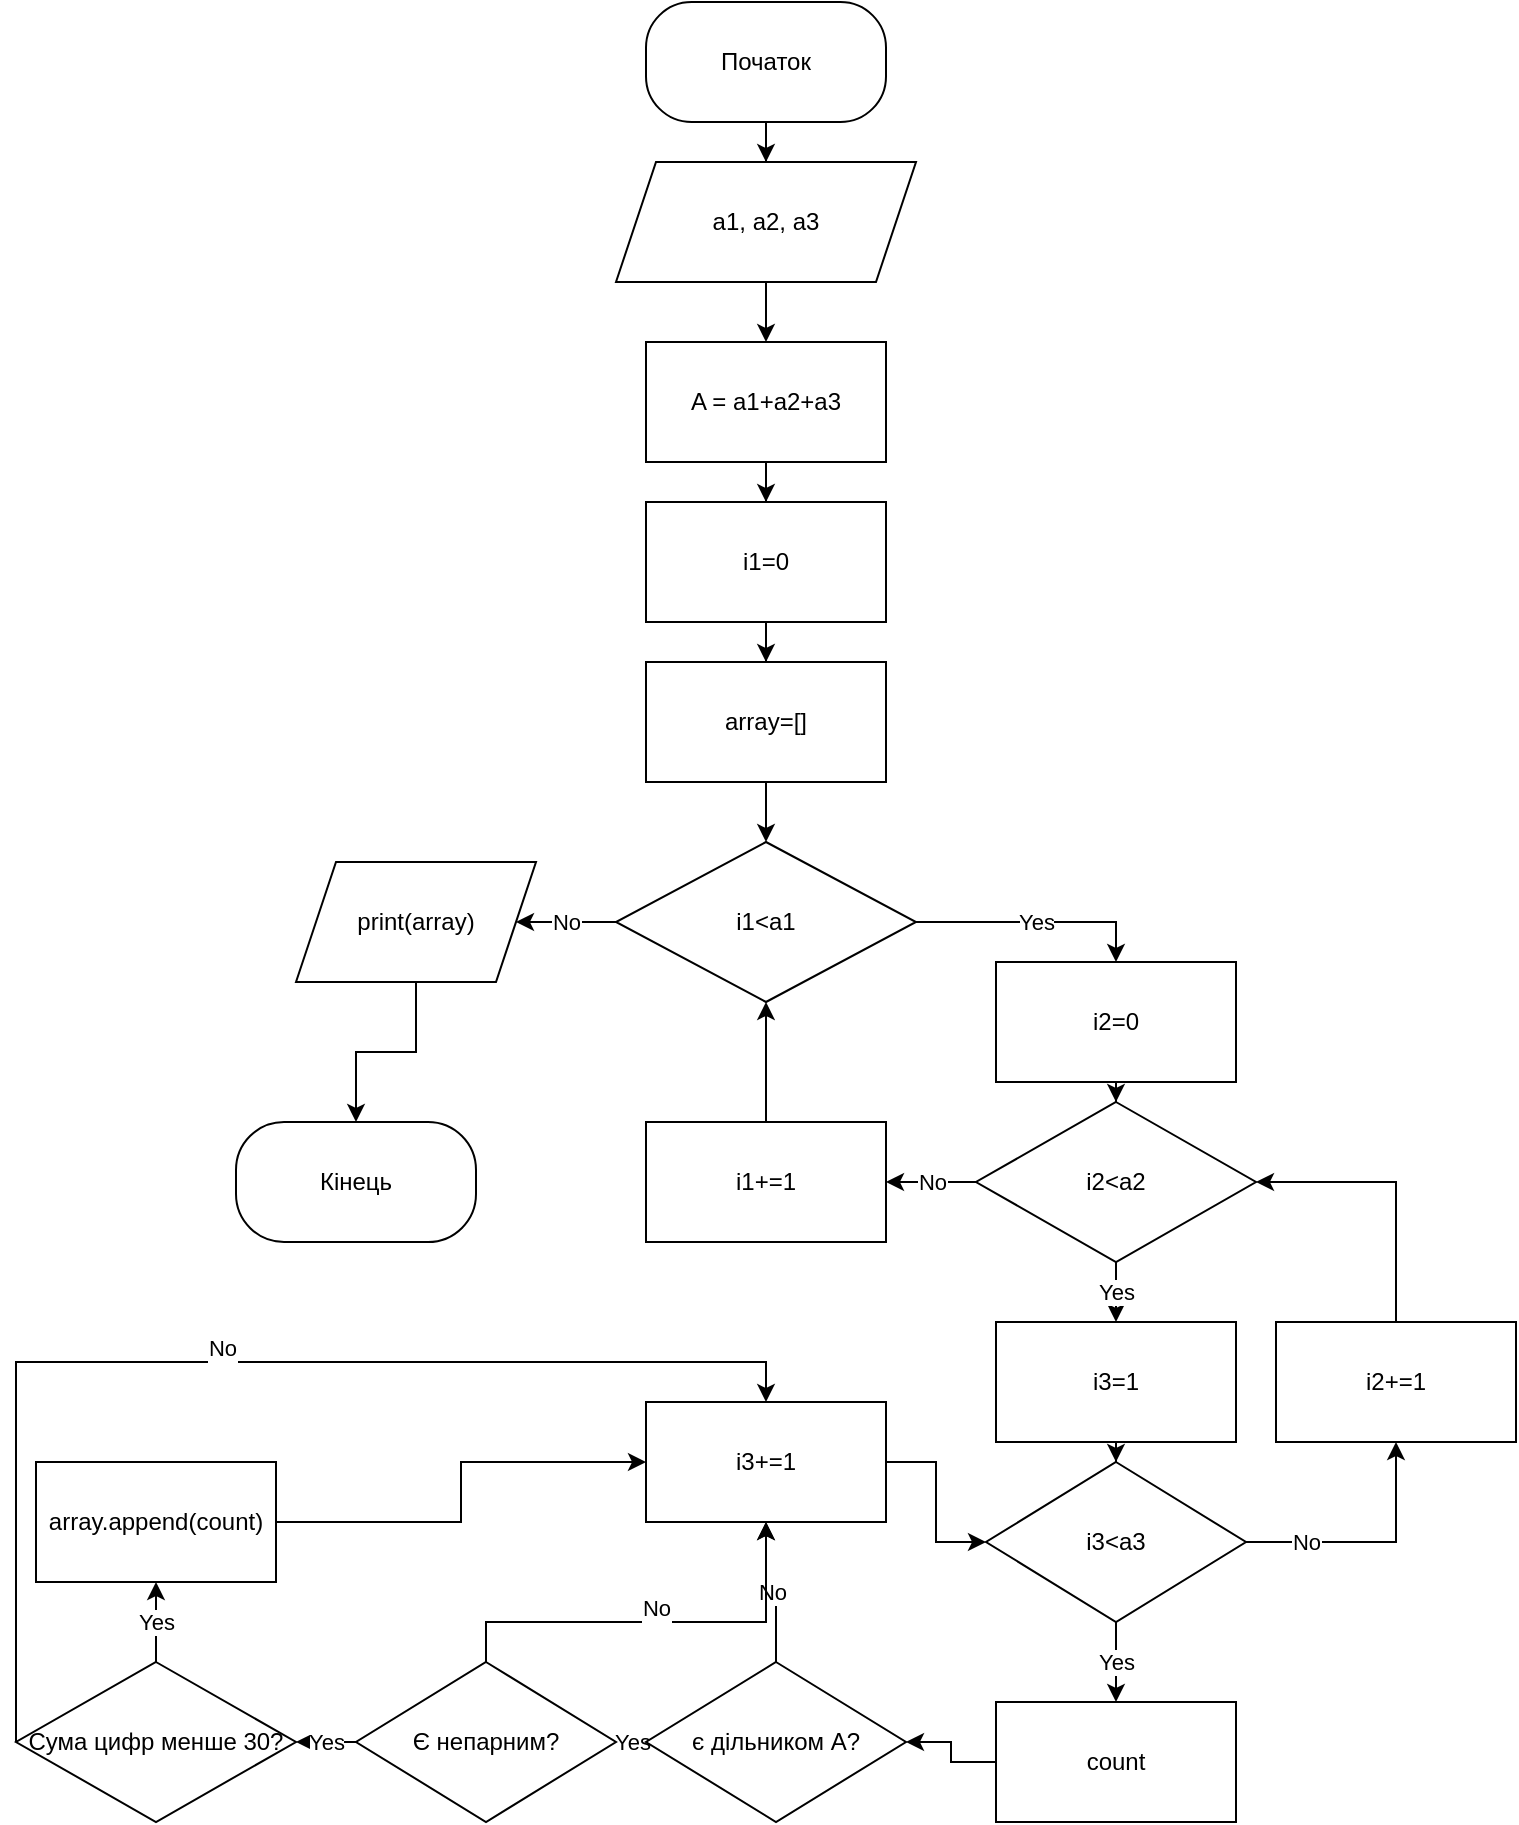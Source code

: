 <mxfile version="24.8.2">
  <diagram id="C5RBs43oDa-KdzZeNtuy" name="Page-1">
    <mxGraphModel dx="1936" dy="934" grid="1" gridSize="10" guides="1" tooltips="1" connect="1" arrows="1" fold="1" page="1" pageScale="1" pageWidth="827" pageHeight="1169" math="0" shadow="0">
      <root>
        <mxCell id="WIyWlLk6GJQsqaUBKTNV-0" />
        <mxCell id="WIyWlLk6GJQsqaUBKTNV-1" parent="WIyWlLk6GJQsqaUBKTNV-0" />
        <mxCell id="zfwxgfRy7asMdFRmIr6Z-0" style="edgeStyle=orthogonalEdgeStyle;rounded=0;orthogonalLoop=1;jettySize=auto;html=1;entryX=0.5;entryY=0;entryDx=0;entryDy=0;" edge="1" parent="WIyWlLk6GJQsqaUBKTNV-1" source="waiY0RKv8Eu2LXPm9uWd-0" target="waiY0RKv8Eu2LXPm9uWd-2">
          <mxGeometry relative="1" as="geometry" />
        </mxCell>
        <mxCell id="waiY0RKv8Eu2LXPm9uWd-0" value="Початок" style="rounded=1;whiteSpace=wrap;html=1;arcSize=38;" parent="WIyWlLk6GJQsqaUBKTNV-1" vertex="1">
          <mxGeometry x="325" y="10" width="120" height="60" as="geometry" />
        </mxCell>
        <mxCell id="zfwxgfRy7asMdFRmIr6Z-2" style="edgeStyle=orthogonalEdgeStyle;rounded=0;orthogonalLoop=1;jettySize=auto;html=1;entryX=0.5;entryY=0;entryDx=0;entryDy=0;" edge="1" parent="WIyWlLk6GJQsqaUBKTNV-1" source="waiY0RKv8Eu2LXPm9uWd-2" target="waiY0RKv8Eu2LXPm9uWd-3">
          <mxGeometry relative="1" as="geometry" />
        </mxCell>
        <mxCell id="waiY0RKv8Eu2LXPm9uWd-2" value="a1, a2, a3" style="shape=parallelogram;perimeter=parallelogramPerimeter;whiteSpace=wrap;html=1;fixedSize=1;" parent="WIyWlLk6GJQsqaUBKTNV-1" vertex="1">
          <mxGeometry x="310" y="90" width="150" height="60" as="geometry" />
        </mxCell>
        <mxCell id="zfwxgfRy7asMdFRmIr6Z-3" style="edgeStyle=orthogonalEdgeStyle;rounded=0;orthogonalLoop=1;jettySize=auto;html=1;" edge="1" parent="WIyWlLk6GJQsqaUBKTNV-1" source="waiY0RKv8Eu2LXPm9uWd-3" target="waiY0RKv8Eu2LXPm9uWd-4">
          <mxGeometry relative="1" as="geometry" />
        </mxCell>
        <mxCell id="waiY0RKv8Eu2LXPm9uWd-3" value="A = a1+a2+a3" style="rounded=0;whiteSpace=wrap;html=1;" parent="WIyWlLk6GJQsqaUBKTNV-1" vertex="1">
          <mxGeometry x="325" y="180" width="120" height="60" as="geometry" />
        </mxCell>
        <mxCell id="zfwxgfRy7asMdFRmIr6Z-4" style="edgeStyle=orthogonalEdgeStyle;rounded=0;orthogonalLoop=1;jettySize=auto;html=1;" edge="1" parent="WIyWlLk6GJQsqaUBKTNV-1" source="waiY0RKv8Eu2LXPm9uWd-4" target="waiY0RKv8Eu2LXPm9uWd-7">
          <mxGeometry relative="1" as="geometry" />
        </mxCell>
        <mxCell id="waiY0RKv8Eu2LXPm9uWd-4" value="i1=0" style="rounded=0;whiteSpace=wrap;html=1;" parent="WIyWlLk6GJQsqaUBKTNV-1" vertex="1">
          <mxGeometry x="325" y="260" width="120" height="60" as="geometry" />
        </mxCell>
        <mxCell id="waiY0RKv8Eu2LXPm9uWd-8" value="Yes" style="edgeStyle=orthogonalEdgeStyle;rounded=0;orthogonalLoop=1;jettySize=auto;html=1;entryX=0.5;entryY=0;entryDx=0;entryDy=0;" parent="WIyWlLk6GJQsqaUBKTNV-1" source="waiY0RKv8Eu2LXPm9uWd-5" target="waiY0RKv8Eu2LXPm9uWd-9" edge="1">
          <mxGeometry relative="1" as="geometry">
            <mxPoint x="530" y="510" as="targetPoint" />
          </mxGeometry>
        </mxCell>
        <mxCell id="zfwxgfRy7asMdFRmIr6Z-46" value="No" style="edgeStyle=orthogonalEdgeStyle;rounded=0;orthogonalLoop=1;jettySize=auto;html=1;" edge="1" parent="WIyWlLk6GJQsqaUBKTNV-1" source="waiY0RKv8Eu2LXPm9uWd-5" target="zfwxgfRy7asMdFRmIr6Z-47">
          <mxGeometry relative="1" as="geometry">
            <mxPoint x="230" y="470" as="targetPoint" />
          </mxGeometry>
        </mxCell>
        <mxCell id="waiY0RKv8Eu2LXPm9uWd-5" value="i1&amp;lt;a1" style="rhombus;whiteSpace=wrap;html=1;" parent="WIyWlLk6GJQsqaUBKTNV-1" vertex="1">
          <mxGeometry x="310" y="430" width="150" height="80" as="geometry" />
        </mxCell>
        <mxCell id="zfwxgfRy7asMdFRmIr6Z-5" style="edgeStyle=orthogonalEdgeStyle;rounded=0;orthogonalLoop=1;jettySize=auto;html=1;entryX=0.5;entryY=0;entryDx=0;entryDy=0;" edge="1" parent="WIyWlLk6GJQsqaUBKTNV-1" source="waiY0RKv8Eu2LXPm9uWd-7" target="waiY0RKv8Eu2LXPm9uWd-5">
          <mxGeometry relative="1" as="geometry" />
        </mxCell>
        <mxCell id="waiY0RKv8Eu2LXPm9uWd-7" value="array=[]" style="rounded=0;whiteSpace=wrap;html=1;" parent="WIyWlLk6GJQsqaUBKTNV-1" vertex="1">
          <mxGeometry x="325" y="340" width="120" height="60" as="geometry" />
        </mxCell>
        <mxCell id="waiY0RKv8Eu2LXPm9uWd-13" value="" style="edgeStyle=orthogonalEdgeStyle;rounded=0;orthogonalLoop=1;jettySize=auto;html=1;" parent="WIyWlLk6GJQsqaUBKTNV-1" source="waiY0RKv8Eu2LXPm9uWd-9" target="waiY0RKv8Eu2LXPm9uWd-12" edge="1">
          <mxGeometry relative="1" as="geometry" />
        </mxCell>
        <mxCell id="waiY0RKv8Eu2LXPm9uWd-9" value="i2=0" style="rounded=0;whiteSpace=wrap;html=1;" parent="WIyWlLk6GJQsqaUBKTNV-1" vertex="1">
          <mxGeometry x="500" y="490" width="120" height="60" as="geometry" />
        </mxCell>
        <mxCell id="waiY0RKv8Eu2LXPm9uWd-15" value="Yes" style="edgeStyle=orthogonalEdgeStyle;rounded=0;orthogonalLoop=1;jettySize=auto;html=1;entryX=0.5;entryY=0;entryDx=0;entryDy=0;" parent="WIyWlLk6GJQsqaUBKTNV-1" source="waiY0RKv8Eu2LXPm9uWd-12" target="waiY0RKv8Eu2LXPm9uWd-14" edge="1">
          <mxGeometry relative="1" as="geometry" />
        </mxCell>
        <mxCell id="zfwxgfRy7asMdFRmIr6Z-44" value="No" style="edgeStyle=orthogonalEdgeStyle;rounded=0;orthogonalLoop=1;jettySize=auto;html=1;entryX=1;entryY=0.5;entryDx=0;entryDy=0;" edge="1" parent="WIyWlLk6GJQsqaUBKTNV-1" source="waiY0RKv8Eu2LXPm9uWd-12" target="zfwxgfRy7asMdFRmIr6Z-22">
          <mxGeometry relative="1" as="geometry">
            <mxPoint x="410" y="600" as="targetPoint" />
          </mxGeometry>
        </mxCell>
        <mxCell id="waiY0RKv8Eu2LXPm9uWd-12" value="i2&amp;lt;a2" style="rhombus;whiteSpace=wrap;html=1;rounded=0;" parent="WIyWlLk6GJQsqaUBKTNV-1" vertex="1">
          <mxGeometry x="490" y="560" width="140" height="80" as="geometry" />
        </mxCell>
        <mxCell id="waiY0RKv8Eu2LXPm9uWd-17" value="" style="edgeStyle=orthogonalEdgeStyle;rounded=0;orthogonalLoop=1;jettySize=auto;html=1;entryX=0.5;entryY=0;entryDx=0;entryDy=0;" parent="WIyWlLk6GJQsqaUBKTNV-1" source="waiY0RKv8Eu2LXPm9uWd-14" target="waiY0RKv8Eu2LXPm9uWd-16" edge="1">
          <mxGeometry relative="1" as="geometry" />
        </mxCell>
        <mxCell id="waiY0RKv8Eu2LXPm9uWd-14" value="i3=1" style="whiteSpace=wrap;html=1;rounded=0;" parent="WIyWlLk6GJQsqaUBKTNV-1" vertex="1">
          <mxGeometry x="500" y="670" width="120" height="60" as="geometry" />
        </mxCell>
        <mxCell id="waiY0RKv8Eu2LXPm9uWd-19" value="Yes" style="edgeStyle=orthogonalEdgeStyle;rounded=0;orthogonalLoop=1;jettySize=auto;html=1;" parent="WIyWlLk6GJQsqaUBKTNV-1" source="waiY0RKv8Eu2LXPm9uWd-16" target="waiY0RKv8Eu2LXPm9uWd-18" edge="1">
          <mxGeometry relative="1" as="geometry" />
        </mxCell>
        <mxCell id="zfwxgfRy7asMdFRmIr6Z-29" value="No" style="edgeStyle=orthogonalEdgeStyle;rounded=0;orthogonalLoop=1;jettySize=auto;html=1;entryX=0.5;entryY=1;entryDx=0;entryDy=0;" edge="1" parent="WIyWlLk6GJQsqaUBKTNV-1" source="waiY0RKv8Eu2LXPm9uWd-16" target="zfwxgfRy7asMdFRmIr6Z-21">
          <mxGeometry x="-0.517" relative="1" as="geometry">
            <Array as="points">
              <mxPoint x="700" y="780" />
            </Array>
            <mxPoint as="offset" />
          </mxGeometry>
        </mxCell>
        <mxCell id="waiY0RKv8Eu2LXPm9uWd-16" value="i3&amp;lt;a3" style="rhombus;whiteSpace=wrap;html=1;rounded=0;" parent="WIyWlLk6GJQsqaUBKTNV-1" vertex="1">
          <mxGeometry x="495" y="740" width="130" height="80" as="geometry" />
        </mxCell>
        <mxCell id="zfwxgfRy7asMdFRmIr6Z-7" value="" style="edgeStyle=orthogonalEdgeStyle;rounded=0;orthogonalLoop=1;jettySize=auto;html=1;" edge="1" parent="WIyWlLk6GJQsqaUBKTNV-1" source="waiY0RKv8Eu2LXPm9uWd-18" target="zfwxgfRy7asMdFRmIr6Z-6">
          <mxGeometry relative="1" as="geometry" />
        </mxCell>
        <mxCell id="waiY0RKv8Eu2LXPm9uWd-18" value="count" style="whiteSpace=wrap;html=1;rounded=0;" parent="WIyWlLk6GJQsqaUBKTNV-1" vertex="1">
          <mxGeometry x="500" y="860" width="120" height="60" as="geometry" />
        </mxCell>
        <mxCell id="zfwxgfRy7asMdFRmIr6Z-9" value="Yes" style="edgeStyle=orthogonalEdgeStyle;rounded=0;orthogonalLoop=1;jettySize=auto;html=1;" edge="1" parent="WIyWlLk6GJQsqaUBKTNV-1" source="zfwxgfRy7asMdFRmIr6Z-6" target="zfwxgfRy7asMdFRmIr6Z-8">
          <mxGeometry relative="1" as="geometry" />
        </mxCell>
        <mxCell id="zfwxgfRy7asMdFRmIr6Z-26" value="No" style="edgeStyle=orthogonalEdgeStyle;rounded=0;orthogonalLoop=1;jettySize=auto;html=1;entryX=0.5;entryY=1;entryDx=0;entryDy=0;" edge="1" parent="WIyWlLk6GJQsqaUBKTNV-1" source="zfwxgfRy7asMdFRmIr6Z-6" target="zfwxgfRy7asMdFRmIr6Z-20">
          <mxGeometry relative="1" as="geometry">
            <Array as="points">
              <mxPoint x="390" y="805" />
              <mxPoint x="385" y="805" />
            </Array>
          </mxGeometry>
        </mxCell>
        <mxCell id="zfwxgfRy7asMdFRmIr6Z-6" value="є дільником А?" style="rhombus;whiteSpace=wrap;html=1;rounded=0;" vertex="1" parent="WIyWlLk6GJQsqaUBKTNV-1">
          <mxGeometry x="325" y="840" width="130" height="80" as="geometry" />
        </mxCell>
        <mxCell id="zfwxgfRy7asMdFRmIr6Z-11" value="Yes" style="edgeStyle=orthogonalEdgeStyle;rounded=0;orthogonalLoop=1;jettySize=auto;html=1;" edge="1" parent="WIyWlLk6GJQsqaUBKTNV-1" source="zfwxgfRy7asMdFRmIr6Z-8" target="zfwxgfRy7asMdFRmIr6Z-10">
          <mxGeometry relative="1" as="geometry" />
        </mxCell>
        <mxCell id="zfwxgfRy7asMdFRmIr6Z-25" value="&#xa;&lt;span style=&quot;color: rgb(0, 0, 0); font-family: Helvetica; font-size: 11px; font-style: normal; font-variant-ligatures: normal; font-variant-caps: normal; font-weight: 400; letter-spacing: normal; orphans: 2; text-align: center; text-indent: 0px; text-transform: none; widows: 2; word-spacing: 0px; -webkit-text-stroke-width: 0px; white-space: nowrap; background-color: rgb(255, 255, 255); text-decoration-thickness: initial; text-decoration-style: initial; text-decoration-color: initial; display: inline !important; float: none;&quot;&gt;No&lt;/span&gt;&#xa;&#xa;" style="edgeStyle=orthogonalEdgeStyle;rounded=0;orthogonalLoop=1;jettySize=auto;html=1;entryX=0.5;entryY=1;entryDx=0;entryDy=0;" edge="1" parent="WIyWlLk6GJQsqaUBKTNV-1" source="zfwxgfRy7asMdFRmIr6Z-8" target="zfwxgfRy7asMdFRmIr6Z-20">
          <mxGeometry relative="1" as="geometry">
            <Array as="points">
              <mxPoint x="245" y="820" />
              <mxPoint x="385" y="820" />
            </Array>
          </mxGeometry>
        </mxCell>
        <mxCell id="zfwxgfRy7asMdFRmIr6Z-8" value="Є непарним?" style="rhombus;whiteSpace=wrap;html=1;rounded=0;" vertex="1" parent="WIyWlLk6GJQsqaUBKTNV-1">
          <mxGeometry x="180" y="840" width="130" height="80" as="geometry" />
        </mxCell>
        <mxCell id="zfwxgfRy7asMdFRmIr6Z-13" value="Yes" style="edgeStyle=orthogonalEdgeStyle;rounded=0;orthogonalLoop=1;jettySize=auto;html=1;" edge="1" parent="WIyWlLk6GJQsqaUBKTNV-1" source="zfwxgfRy7asMdFRmIr6Z-10" target="zfwxgfRy7asMdFRmIr6Z-12">
          <mxGeometry relative="1" as="geometry" />
        </mxCell>
        <mxCell id="zfwxgfRy7asMdFRmIr6Z-24" value="&#xa;&lt;span style=&quot;color: rgb(0, 0, 0); font-family: Helvetica; font-size: 11px; font-style: normal; font-variant-ligatures: normal; font-variant-caps: normal; font-weight: 400; letter-spacing: normal; orphans: 2; text-align: center; text-indent: 0px; text-transform: none; widows: 2; word-spacing: 0px; -webkit-text-stroke-width: 0px; white-space: nowrap; background-color: rgb(255, 255, 255); text-decoration-thickness: initial; text-decoration-style: initial; text-decoration-color: initial; display: inline !important; float: none;&quot;&gt;No&lt;/span&gt;&#xa;&#xa;" style="edgeStyle=orthogonalEdgeStyle;rounded=0;orthogonalLoop=1;jettySize=auto;html=1;entryX=0.5;entryY=0;entryDx=0;entryDy=0;" edge="1" parent="WIyWlLk6GJQsqaUBKTNV-1" source="zfwxgfRy7asMdFRmIr6Z-10" target="zfwxgfRy7asMdFRmIr6Z-20">
          <mxGeometry relative="1" as="geometry">
            <Array as="points">
              <mxPoint x="10" y="690" />
              <mxPoint x="385" y="690" />
            </Array>
          </mxGeometry>
        </mxCell>
        <mxCell id="zfwxgfRy7asMdFRmIr6Z-10" value="Сума цифр менше 30?" style="rhombus;whiteSpace=wrap;html=1;rounded=0;" vertex="1" parent="WIyWlLk6GJQsqaUBKTNV-1">
          <mxGeometry x="10" y="840" width="140" height="80" as="geometry" />
        </mxCell>
        <mxCell id="zfwxgfRy7asMdFRmIr6Z-27" style="edgeStyle=orthogonalEdgeStyle;rounded=0;orthogonalLoop=1;jettySize=auto;html=1;entryX=0;entryY=0.5;entryDx=0;entryDy=0;" edge="1" parent="WIyWlLk6GJQsqaUBKTNV-1" source="zfwxgfRy7asMdFRmIr6Z-12" target="zfwxgfRy7asMdFRmIr6Z-20">
          <mxGeometry relative="1" as="geometry" />
        </mxCell>
        <mxCell id="zfwxgfRy7asMdFRmIr6Z-12" value="array.append(count)" style="whiteSpace=wrap;html=1;rounded=0;" vertex="1" parent="WIyWlLk6GJQsqaUBKTNV-1">
          <mxGeometry x="20" y="740" width="120" height="60" as="geometry" />
        </mxCell>
        <mxCell id="zfwxgfRy7asMdFRmIr6Z-28" style="edgeStyle=orthogonalEdgeStyle;rounded=0;orthogonalLoop=1;jettySize=auto;html=1;entryX=0;entryY=0.5;entryDx=0;entryDy=0;" edge="1" parent="WIyWlLk6GJQsqaUBKTNV-1" source="zfwxgfRy7asMdFRmIr6Z-20" target="waiY0RKv8Eu2LXPm9uWd-16">
          <mxGeometry relative="1" as="geometry" />
        </mxCell>
        <mxCell id="zfwxgfRy7asMdFRmIr6Z-20" value="i3+=1" style="rounded=0;whiteSpace=wrap;html=1;" vertex="1" parent="WIyWlLk6GJQsqaUBKTNV-1">
          <mxGeometry x="325" y="710" width="120" height="60" as="geometry" />
        </mxCell>
        <mxCell id="zfwxgfRy7asMdFRmIr6Z-43" style="edgeStyle=orthogonalEdgeStyle;rounded=0;orthogonalLoop=1;jettySize=auto;html=1;entryX=1;entryY=0.5;entryDx=0;entryDy=0;" edge="1" parent="WIyWlLk6GJQsqaUBKTNV-1" source="zfwxgfRy7asMdFRmIr6Z-21" target="waiY0RKv8Eu2LXPm9uWd-12">
          <mxGeometry relative="1" as="geometry">
            <Array as="points">
              <mxPoint x="700" y="600" />
            </Array>
          </mxGeometry>
        </mxCell>
        <mxCell id="zfwxgfRy7asMdFRmIr6Z-21" value="i2+=1" style="rounded=0;whiteSpace=wrap;html=1;" vertex="1" parent="WIyWlLk6GJQsqaUBKTNV-1">
          <mxGeometry x="640" y="670" width="120" height="60" as="geometry" />
        </mxCell>
        <mxCell id="zfwxgfRy7asMdFRmIr6Z-45" style="edgeStyle=orthogonalEdgeStyle;rounded=0;orthogonalLoop=1;jettySize=auto;html=1;entryX=0.5;entryY=1;entryDx=0;entryDy=0;" edge="1" parent="WIyWlLk6GJQsqaUBKTNV-1" source="zfwxgfRy7asMdFRmIr6Z-22" target="waiY0RKv8Eu2LXPm9uWd-5">
          <mxGeometry relative="1" as="geometry" />
        </mxCell>
        <mxCell id="zfwxgfRy7asMdFRmIr6Z-22" value="i1+=1" style="rounded=0;whiteSpace=wrap;html=1;" vertex="1" parent="WIyWlLk6GJQsqaUBKTNV-1">
          <mxGeometry x="325" y="570" width="120" height="60" as="geometry" />
        </mxCell>
        <mxCell id="zfwxgfRy7asMdFRmIr6Z-49" value="" style="edgeStyle=orthogonalEdgeStyle;rounded=0;orthogonalLoop=1;jettySize=auto;html=1;" edge="1" parent="WIyWlLk6GJQsqaUBKTNV-1" source="zfwxgfRy7asMdFRmIr6Z-47" target="zfwxgfRy7asMdFRmIr6Z-48">
          <mxGeometry relative="1" as="geometry" />
        </mxCell>
        <mxCell id="zfwxgfRy7asMdFRmIr6Z-47" value="print(array)" style="shape=parallelogram;perimeter=parallelogramPerimeter;whiteSpace=wrap;html=1;fixedSize=1;" vertex="1" parent="WIyWlLk6GJQsqaUBKTNV-1">
          <mxGeometry x="150" y="440" width="120" height="60" as="geometry" />
        </mxCell>
        <mxCell id="zfwxgfRy7asMdFRmIr6Z-48" value="Кінець" style="rounded=1;whiteSpace=wrap;html=1;arcSize=40;" vertex="1" parent="WIyWlLk6GJQsqaUBKTNV-1">
          <mxGeometry x="120" y="570" width="120" height="60" as="geometry" />
        </mxCell>
      </root>
    </mxGraphModel>
  </diagram>
</mxfile>
